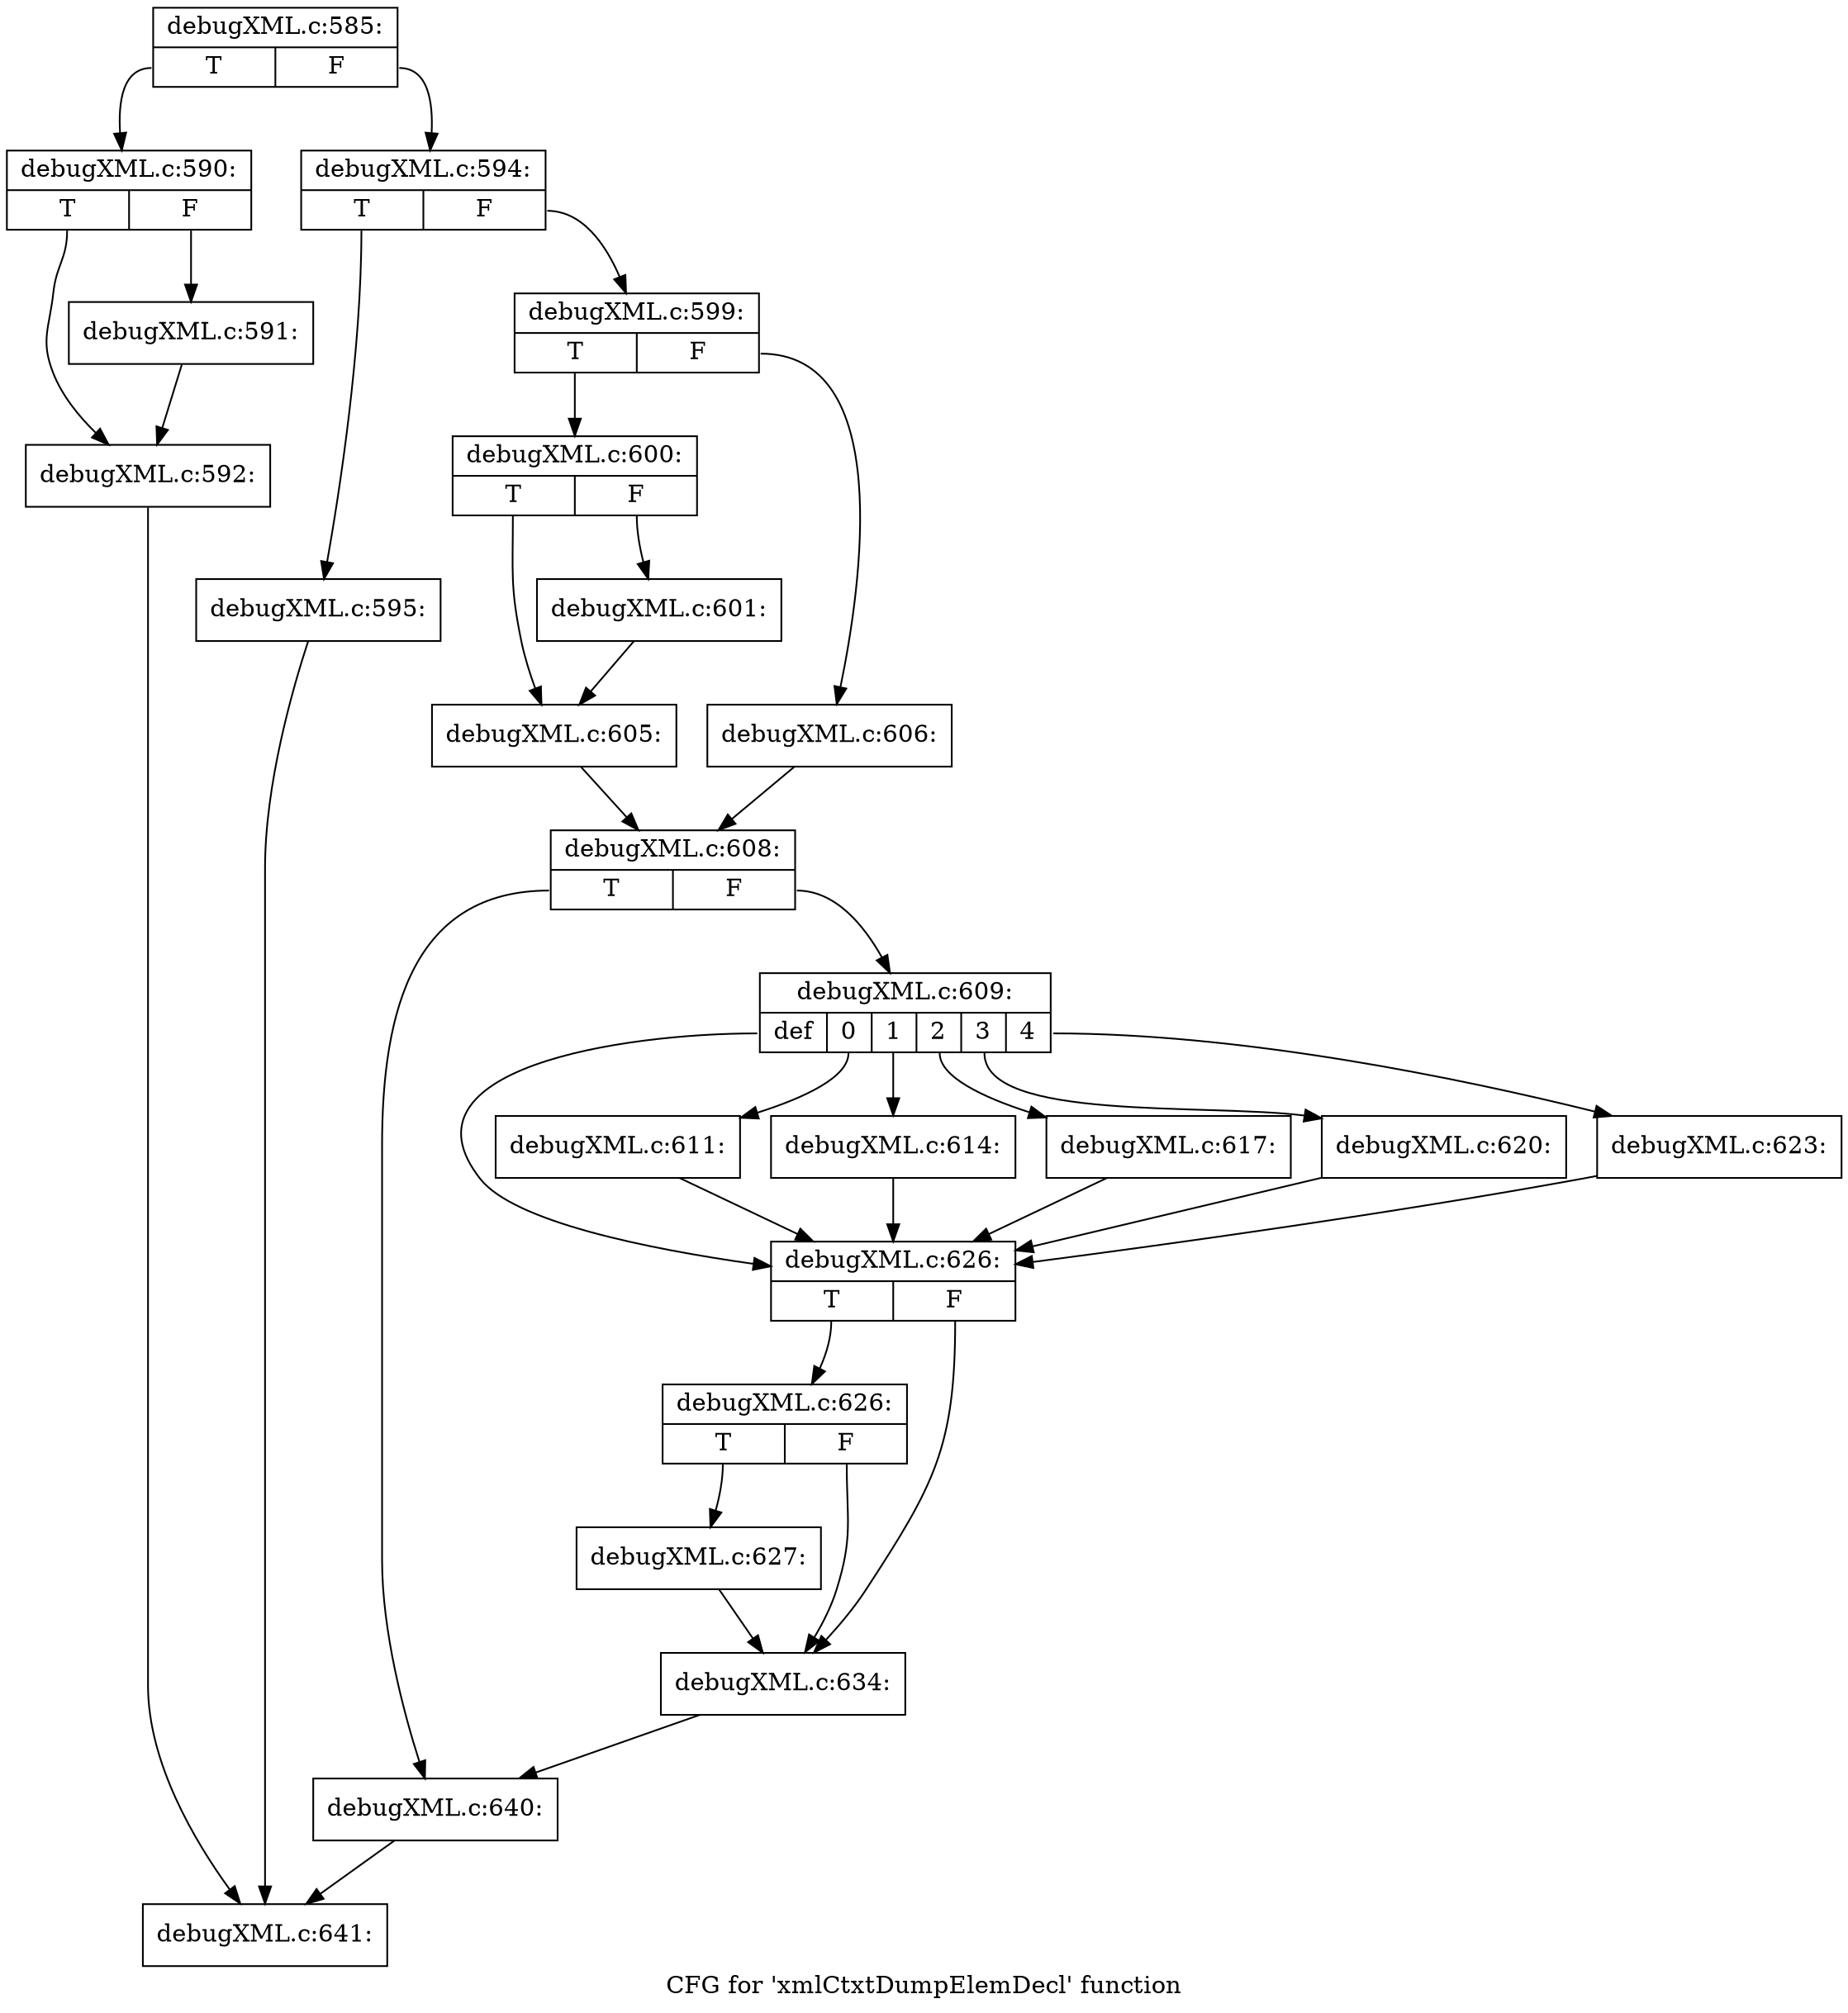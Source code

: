 digraph "CFG for 'xmlCtxtDumpElemDecl' function" {
	label="CFG for 'xmlCtxtDumpElemDecl' function";

	Node0x4b21680 [shape=record,label="{debugXML.c:585:|{<s0>T|<s1>F}}"];
	Node0x4b21680:s0 -> Node0x4b21800;
	Node0x4b21680:s1 -> Node0x4b21850;
	Node0x4b21800 [shape=record,label="{debugXML.c:590:|{<s0>T|<s1>F}}"];
	Node0x4b21800:s0 -> Node0x4b28e80;
	Node0x4b21800:s1 -> Node0x4b28e30;
	Node0x4b28e30 [shape=record,label="{debugXML.c:591:}"];
	Node0x4b28e30 -> Node0x4b28e80;
	Node0x4b28e80 [shape=record,label="{debugXML.c:592:}"];
	Node0x4b28e80 -> Node0x4b270e0;
	Node0x4b21850 [shape=record,label="{debugXML.c:594:|{<s0>T|<s1>F}}"];
	Node0x4b21850:s0 -> Node0x4b29800;
	Node0x4b21850:s1 -> Node0x4b29850;
	Node0x4b29800 [shape=record,label="{debugXML.c:595:}"];
	Node0x4b29800 -> Node0x4b270e0;
	Node0x4b29850 [shape=record,label="{debugXML.c:599:|{<s0>T|<s1>F}}"];
	Node0x4b29850:s0 -> Node0x4b2a1d0;
	Node0x4b29850:s1 -> Node0x4b2a270;
	Node0x4b2a1d0 [shape=record,label="{debugXML.c:600:|{<s0>T|<s1>F}}"];
	Node0x4b2a1d0:s0 -> Node0x4b2a7b0;
	Node0x4b2a1d0:s1 -> Node0x4b2a760;
	Node0x4b2a760 [shape=record,label="{debugXML.c:601:}"];
	Node0x4b2a760 -> Node0x4b2a7b0;
	Node0x4b2a7b0 [shape=record,label="{debugXML.c:605:}"];
	Node0x4b2a7b0 -> Node0x4b2a220;
	Node0x4b2a270 [shape=record,label="{debugXML.c:606:}"];
	Node0x4b2a270 -> Node0x4b2a220;
	Node0x4b2a220 [shape=record,label="{debugXML.c:608:|{<s0>T|<s1>F}}"];
	Node0x4b2a220:s0 -> Node0x4a50960;
	Node0x4b2a220:s1 -> Node0x4a50910;
	Node0x4a50910 [shape=record,label="{debugXML.c:609:|{<s0>def|<s1>0|<s2>1|<s3>2|<s4>3|<s5>4}}"];
	Node0x4a50910:s0 -> Node0x4a50d20;
	Node0x4a50910:s1 -> Node0x4a51270;
	Node0x4a50910:s2 -> Node0x4b2e790;
	Node0x4a50910:s3 -> Node0x4b2ecd0;
	Node0x4a50910:s4 -> Node0x4b2f1e0;
	Node0x4a50910:s5 -> Node0x4b2f720;
	Node0x4a51270 [shape=record,label="{debugXML.c:611:}"];
	Node0x4a51270 -> Node0x4a50d20;
	Node0x4b2e790 [shape=record,label="{debugXML.c:614:}"];
	Node0x4b2e790 -> Node0x4a50d20;
	Node0x4b2ecd0 [shape=record,label="{debugXML.c:617:}"];
	Node0x4b2ecd0 -> Node0x4a50d20;
	Node0x4b2f1e0 [shape=record,label="{debugXML.c:620:}"];
	Node0x4b2f1e0 -> Node0x4a50d20;
	Node0x4b2f720 [shape=record,label="{debugXML.c:623:}"];
	Node0x4b2f720 -> Node0x4a50d20;
	Node0x4a50d20 [shape=record,label="{debugXML.c:626:|{<s0>T|<s1>F}}"];
	Node0x4a50d20:s0 -> Node0x4b2fc10;
	Node0x4a50d20:s1 -> Node0x4b2fbc0;
	Node0x4b2fc10 [shape=record,label="{debugXML.c:626:|{<s0>T|<s1>F}}"];
	Node0x4b2fc10:s0 -> Node0x4a50f30;
	Node0x4b2fc10:s1 -> Node0x4b2fbc0;
	Node0x4a50f30 [shape=record,label="{debugXML.c:627:}"];
	Node0x4a50f30 -> Node0x4b2fbc0;
	Node0x4b2fbc0 [shape=record,label="{debugXML.c:634:}"];
	Node0x4b2fbc0 -> Node0x4a50960;
	Node0x4a50960 [shape=record,label="{debugXML.c:640:}"];
	Node0x4a50960 -> Node0x4b270e0;
	Node0x4b270e0 [shape=record,label="{debugXML.c:641:}"];
}
